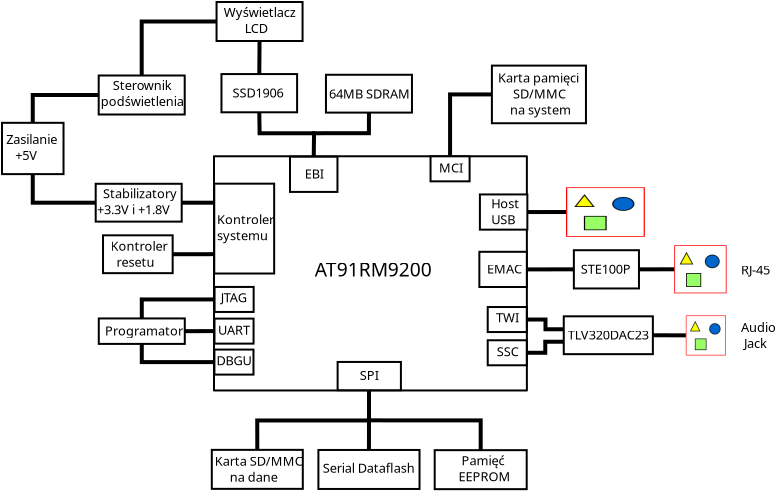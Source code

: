 <?xml version="1.0" encoding="UTF-8"?>
<dia:diagram xmlns:dia="http://www.lysator.liu.se/~alla/dia/">
  <dia:layer name="Tło" visible="true">
    <dia:object type="Standard - Box" version="0" id="O0">
      <dia:attribute name="obj_pos">
        <dia:point val="14.95,10.1"/>
      </dia:attribute>
      <dia:attribute name="obj_bb">
        <dia:rectangle val="14.9,10.05;30.645,21.861"/>
      </dia:attribute>
      <dia:attribute name="elem_corner">
        <dia:point val="14.95,10.1"/>
      </dia:attribute>
      <dia:attribute name="elem_width">
        <dia:real val="15.644"/>
      </dia:attribute>
      <dia:attribute name="elem_height">
        <dia:real val="11.711"/>
      </dia:attribute>
      <dia:attribute name="show_background">
        <dia:boolean val="true"/>
      </dia:attribute>
      <dia:attribute name="corner_radius">
        <dia:real val="1.175e-38"/>
      </dia:attribute>
    </dia:object>
    <dia:object type="Standard - Text" version="1" id="O1">
      <dia:attribute name="obj_pos">
        <dia:point val="19.99,16.113"/>
      </dia:attribute>
      <dia:attribute name="obj_bb">
        <dia:rectangle val="19.99,15.407;25.763,18.211"/>
      </dia:attribute>
      <dia:attribute name="text">
        <dia:composite type="text">
          <dia:attribute name="string">
            <dia:string>#AT91RM9200
#</dia:string>
          </dia:attribute>
          <dia:attribute name="font">
            <dia:font family="sans" style="0" name="Helvetica"/>
          </dia:attribute>
          <dia:attribute name="height">
            <dia:real val="1.2"/>
          </dia:attribute>
          <dia:attribute name="pos">
            <dia:point val="19.99,16.113"/>
          </dia:attribute>
          <dia:attribute name="color">
            <dia:color val="#000000"/>
          </dia:attribute>
          <dia:attribute name="alignment">
            <dia:enum val="0"/>
          </dia:attribute>
        </dia:composite>
      </dia:attribute>
      <dia:attribute name="valign">
        <dia:enum val="3"/>
      </dia:attribute>
    </dia:object>
    <dia:object type="Standard - Box" version="0" id="O2">
      <dia:attribute name="obj_pos">
        <dia:point val="4.35,8.428"/>
      </dia:attribute>
      <dia:attribute name="obj_bb">
        <dia:rectangle val="4.3,8.378;7.476,11.043"/>
      </dia:attribute>
      <dia:attribute name="elem_corner">
        <dia:point val="4.35,8.428"/>
      </dia:attribute>
      <dia:attribute name="elem_width">
        <dia:real val="3.076"/>
      </dia:attribute>
      <dia:attribute name="elem_height">
        <dia:real val="2.565"/>
      </dia:attribute>
      <dia:attribute name="show_background">
        <dia:boolean val="true"/>
      </dia:attribute>
    </dia:object>
    <dia:object type="Standard - Box" version="0" id="O3">
      <dia:attribute name="obj_pos">
        <dia:point val="18.75,10.123"/>
      </dia:attribute>
      <dia:attribute name="obj_bb">
        <dia:rectangle val="18.7,10.073;21.173,11.933"/>
      </dia:attribute>
      <dia:attribute name="elem_corner">
        <dia:point val="18.75,10.123"/>
      </dia:attribute>
      <dia:attribute name="elem_width">
        <dia:real val="2.373"/>
      </dia:attribute>
      <dia:attribute name="elem_height">
        <dia:real val="1.76"/>
      </dia:attribute>
      <dia:attribute name="show_background">
        <dia:boolean val="true"/>
      </dia:attribute>
    </dia:object>
    <dia:object type="Standard - Box" version="0" id="O4">
      <dia:attribute name="obj_pos">
        <dia:point val="14.84,24.78"/>
      </dia:attribute>
      <dia:attribute name="obj_bb">
        <dia:rectangle val="14.79,24.73;19.44,26.78"/>
      </dia:attribute>
      <dia:attribute name="elem_corner">
        <dia:point val="14.84,24.78"/>
      </dia:attribute>
      <dia:attribute name="elem_width">
        <dia:real val="4.55"/>
      </dia:attribute>
      <dia:attribute name="elem_height">
        <dia:real val="1.95"/>
      </dia:attribute>
      <dia:attribute name="show_background">
        <dia:boolean val="true"/>
      </dia:attribute>
    </dia:object>
    <dia:object type="Standard - Box" version="0" id="O5">
      <dia:attribute name="obj_pos">
        <dia:point val="25.985,24.795"/>
      </dia:attribute>
      <dia:attribute name="obj_bb">
        <dia:rectangle val="25.935,24.745;30.635,26.795"/>
      </dia:attribute>
      <dia:attribute name="elem_corner">
        <dia:point val="25.985,24.795"/>
      </dia:attribute>
      <dia:attribute name="elem_width">
        <dia:real val="4.6"/>
      </dia:attribute>
      <dia:attribute name="elem_height">
        <dia:real val="1.95"/>
      </dia:attribute>
      <dia:attribute name="show_background">
        <dia:boolean val="true"/>
      </dia:attribute>
    </dia:object>
    <dia:object type="Standard - Box" version="0" id="O6">
      <dia:attribute name="obj_pos">
        <dia:point val="20.17,24.785"/>
      </dia:attribute>
      <dia:attribute name="obj_bb">
        <dia:rectangle val="20.12,24.735;25.276,26.785"/>
      </dia:attribute>
      <dia:attribute name="elem_corner">
        <dia:point val="20.17,24.785"/>
      </dia:attribute>
      <dia:attribute name="elem_width">
        <dia:real val="5.056"/>
      </dia:attribute>
      <dia:attribute name="elem_height">
        <dia:real val="1.95"/>
      </dia:attribute>
      <dia:attribute name="show_background">
        <dia:boolean val="true"/>
      </dia:attribute>
    </dia:object>
    <dia:object type="Standard - Box" version="0" id="O7">
      <dia:attribute name="obj_pos">
        <dia:point val="9.035,11.476"/>
      </dia:attribute>
      <dia:attribute name="obj_bb">
        <dia:rectangle val="8.985,11.427;13.385,13.418"/>
      </dia:attribute>
      <dia:attribute name="elem_corner">
        <dia:point val="9.035,11.476"/>
      </dia:attribute>
      <dia:attribute name="elem_width">
        <dia:real val="4.3"/>
      </dia:attribute>
      <dia:attribute name="elem_height">
        <dia:real val="1.892"/>
      </dia:attribute>
      <dia:attribute name="show_background">
        <dia:boolean val="true"/>
      </dia:attribute>
    </dia:object>
    <dia:object type="Standard - Line" version="0" id="O8">
      <dia:attribute name="obj_pos">
        <dia:point val="22.7,21.35"/>
      </dia:attribute>
      <dia:attribute name="obj_bb">
        <dia:rectangle val="22.598,21.25;22.8,24.885"/>
      </dia:attribute>
      <dia:attribute name="conn_endpoints">
        <dia:point val="22.7,21.35"/>
        <dia:point val="22.698,24.785"/>
      </dia:attribute>
      <dia:attribute name="numcp">
        <dia:int val="2"/>
      </dia:attribute>
      <dia:attribute name="line_width">
        <dia:real val="0.2"/>
      </dia:attribute>
      <dia:connections>
        <dia:connection handle="1" to="O6" connection="1"/>
      </dia:connections>
    </dia:object>
    <dia:object type="Standard - PolyLine" version="0" id="O9">
      <dia:attribute name="obj_pos">
        <dia:point val="22.662,23.309"/>
      </dia:attribute>
      <dia:attribute name="obj_bb">
        <dia:rectangle val="17.011,23.209;22.762,24.88"/>
      </dia:attribute>
      <dia:attribute name="poly_points">
        <dia:point val="22.662,23.309"/>
        <dia:point val="17.111,23.312"/>
        <dia:point val="17.115,24.78"/>
      </dia:attribute>
      <dia:attribute name="line_width">
        <dia:real val="0.2"/>
      </dia:attribute>
      <dia:connections>
        <dia:connection handle="2" to="O4" connection="1"/>
      </dia:connections>
    </dia:object>
    <dia:object type="Standard - PolyLine" version="0" id="O10">
      <dia:attribute name="obj_pos">
        <dia:point val="22.712,23.305"/>
      </dia:attribute>
      <dia:attribute name="obj_bb">
        <dia:rectangle val="22.613,23.205;28.385,24.895"/>
      </dia:attribute>
      <dia:attribute name="poly_points">
        <dia:point val="22.712,23.305"/>
        <dia:point val="28.285,23.308"/>
        <dia:point val="28.285,24.795"/>
      </dia:attribute>
      <dia:attribute name="line_width">
        <dia:real val="0.2"/>
      </dia:attribute>
      <dia:connections>
        <dia:connection handle="2" to="O5" connection="1"/>
      </dia:connections>
    </dia:object>
    <dia:object type="Standard - Text" version="1" id="O11">
      <dia:attribute name="obj_pos">
        <dia:point val="14.99,25.58"/>
      </dia:attribute>
      <dia:attribute name="obj_bb">
        <dia:rectangle val="14.99,25.02;19.175,26.812"/>
      </dia:attribute>
      <dia:attribute name="text">
        <dia:composite type="text">
          <dia:attribute name="string">
            <dia:string>#Karta SD/MMC
     na dane #</dia:string>
          </dia:attribute>
          <dia:attribute name="font">
            <dia:font family="sans" style="0" name="Helvetica"/>
          </dia:attribute>
          <dia:attribute name="height">
            <dia:real val="0.8"/>
          </dia:attribute>
          <dia:attribute name="pos">
            <dia:point val="14.99,25.58"/>
          </dia:attribute>
          <dia:attribute name="color">
            <dia:color val="#000000"/>
          </dia:attribute>
          <dia:attribute name="alignment">
            <dia:enum val="0"/>
          </dia:attribute>
        </dia:composite>
      </dia:attribute>
      <dia:attribute name="valign">
        <dia:enum val="3"/>
      </dia:attribute>
    </dia:object>
    <dia:object type="Standard - Text" version="1" id="O12">
      <dia:attribute name="obj_pos">
        <dia:point val="20.382,25.919"/>
      </dia:attribute>
      <dia:attribute name="obj_bb">
        <dia:rectangle val="20.382,25.377;25.004,26.317"/>
      </dia:attribute>
      <dia:attribute name="text">
        <dia:composite type="text">
          <dia:attribute name="string">
            <dia:string>#Serial Dataflash#</dia:string>
          </dia:attribute>
          <dia:attribute name="font">
            <dia:font family="sans" style="0" name="Helvetica"/>
          </dia:attribute>
          <dia:attribute name="height">
            <dia:real val="0.8"/>
          </dia:attribute>
          <dia:attribute name="pos">
            <dia:point val="20.382,25.919"/>
          </dia:attribute>
          <dia:attribute name="color">
            <dia:color val="#000000"/>
          </dia:attribute>
          <dia:attribute name="alignment">
            <dia:enum val="0"/>
          </dia:attribute>
        </dia:composite>
      </dia:attribute>
      <dia:attribute name="valign">
        <dia:enum val="3"/>
      </dia:attribute>
    </dia:object>
    <dia:object type="Standard - Text" version="1" id="O13">
      <dia:attribute name="obj_pos">
        <dia:point val="9.099,12.204"/>
      </dia:attribute>
      <dia:attribute name="obj_bb">
        <dia:rectangle val="9.099,11.662;13.251,13.402"/>
      </dia:attribute>
      <dia:attribute name="text">
        <dia:composite type="text">
          <dia:attribute name="string">
            <dia:string>#  Stabilizatory
+3.3V i +1.8V#</dia:string>
          </dia:attribute>
          <dia:attribute name="font">
            <dia:font family="sans" style="0" name="Helvetica"/>
          </dia:attribute>
          <dia:attribute name="height">
            <dia:real val="0.8"/>
          </dia:attribute>
          <dia:attribute name="pos">
            <dia:point val="9.099,12.204"/>
          </dia:attribute>
          <dia:attribute name="color">
            <dia:color val="#000000"/>
          </dia:attribute>
          <dia:attribute name="alignment">
            <dia:enum val="0"/>
          </dia:attribute>
        </dia:composite>
      </dia:attribute>
      <dia:attribute name="valign">
        <dia:enum val="3"/>
      </dia:attribute>
    </dia:object>
    <dia:object type="Standard - Text" version="1" id="O14">
      <dia:attribute name="obj_pos">
        <dia:point val="4.567,9.484"/>
      </dia:attribute>
      <dia:attribute name="obj_bb">
        <dia:rectangle val="4.567,8.941;7.199,10.681"/>
      </dia:attribute>
      <dia:attribute name="text">
        <dia:composite type="text">
          <dia:attribute name="string">
            <dia:string>#Zasilanie
   +5V#</dia:string>
          </dia:attribute>
          <dia:attribute name="font">
            <dia:font family="sans" style="0" name="Helvetica"/>
          </dia:attribute>
          <dia:attribute name="height">
            <dia:real val="0.8"/>
          </dia:attribute>
          <dia:attribute name="pos">
            <dia:point val="4.567,9.484"/>
          </dia:attribute>
          <dia:attribute name="color">
            <dia:color val="#000000"/>
          </dia:attribute>
          <dia:attribute name="alignment">
            <dia:enum val="0"/>
          </dia:attribute>
        </dia:composite>
      </dia:attribute>
      <dia:attribute name="valign">
        <dia:enum val="3"/>
      </dia:attribute>
    </dia:object>
    <dia:object type="Standard - Box" version="0" id="O15">
      <dia:attribute name="obj_pos">
        <dia:point val="21.131,20.384"/>
      </dia:attribute>
      <dia:attribute name="obj_bb">
        <dia:rectangle val="21.081,20.334;24.346,21.848"/>
      </dia:attribute>
      <dia:attribute name="elem_corner">
        <dia:point val="21.131,20.384"/>
      </dia:attribute>
      <dia:attribute name="elem_width">
        <dia:real val="3.164"/>
      </dia:attribute>
      <dia:attribute name="elem_height">
        <dia:real val="1.414"/>
      </dia:attribute>
      <dia:attribute name="show_background">
        <dia:boolean val="true"/>
      </dia:attribute>
    </dia:object>
    <dia:object type="Standard - Text" version="1" id="O16">
      <dia:attribute name="obj_pos">
        <dia:point val="22.24,21.293"/>
      </dia:attribute>
      <dia:attribute name="obj_bb">
        <dia:rectangle val="22.24,20.822;23.135,22.692"/>
      </dia:attribute>
      <dia:attribute name="text">
        <dia:composite type="text">
          <dia:attribute name="string">
            <dia:string>#SPI
#</dia:string>
          </dia:attribute>
          <dia:attribute name="font">
            <dia:font family="sans" style="0" name="Helvetica"/>
          </dia:attribute>
          <dia:attribute name="height">
            <dia:real val="0.8"/>
          </dia:attribute>
          <dia:attribute name="pos">
            <dia:point val="22.24,21.293"/>
          </dia:attribute>
          <dia:attribute name="color">
            <dia:color val="#000000"/>
          </dia:attribute>
          <dia:attribute name="alignment">
            <dia:enum val="0"/>
          </dia:attribute>
        </dia:composite>
      </dia:attribute>
      <dia:attribute name="valign">
        <dia:enum val="3"/>
      </dia:attribute>
    </dia:object>
    <dia:object type="Standard - Text" version="1" id="O17">
      <dia:attribute name="obj_pos">
        <dia:point val="27.181,25.549"/>
      </dia:attribute>
      <dia:attribute name="obj_bb">
        <dia:rectangle val="27.181,25.007;29.633,26.747"/>
      </dia:attribute>
      <dia:attribute name="text">
        <dia:composite type="text">
          <dia:attribute name="string">
            <dia:string># Pamięć
EEPROM#</dia:string>
          </dia:attribute>
          <dia:attribute name="font">
            <dia:font family="sans" style="0" name="Helvetica"/>
          </dia:attribute>
          <dia:attribute name="height">
            <dia:real val="0.8"/>
          </dia:attribute>
          <dia:attribute name="pos">
            <dia:point val="27.181,25.549"/>
          </dia:attribute>
          <dia:attribute name="color">
            <dia:color val="#000000"/>
          </dia:attribute>
          <dia:attribute name="alignment">
            <dia:enum val="0"/>
          </dia:attribute>
        </dia:composite>
      </dia:attribute>
      <dia:attribute name="valign">
        <dia:enum val="3"/>
      </dia:attribute>
    </dia:object>
    <dia:object type="Standard - Text" version="1" id="O18">
      <dia:attribute name="obj_pos">
        <dia:point val="19.492,11.214"/>
      </dia:attribute>
      <dia:attribute name="obj_bb">
        <dia:rectangle val="19.492,10.671;20.432,11.611"/>
      </dia:attribute>
      <dia:attribute name="text">
        <dia:composite type="text">
          <dia:attribute name="string">
            <dia:string>#EBI#</dia:string>
          </dia:attribute>
          <dia:attribute name="font">
            <dia:font family="sans" style="0" name="Helvetica"/>
          </dia:attribute>
          <dia:attribute name="height">
            <dia:real val="0.8"/>
          </dia:attribute>
          <dia:attribute name="pos">
            <dia:point val="19.492,11.214"/>
          </dia:attribute>
          <dia:attribute name="color">
            <dia:color val="#000000"/>
          </dia:attribute>
          <dia:attribute name="alignment">
            <dia:enum val="0"/>
          </dia:attribute>
        </dia:composite>
      </dia:attribute>
      <dia:attribute name="valign">
        <dia:enum val="3"/>
      </dia:attribute>
    </dia:object>
    <dia:object type="Standard - Box" version="0" id="O19">
      <dia:attribute name="obj_pos">
        <dia:point val="20.548,6.025"/>
      </dia:attribute>
      <dia:attribute name="obj_bb">
        <dia:rectangle val="20.498,5.975;24.898,7.967"/>
      </dia:attribute>
      <dia:attribute name="elem_corner">
        <dia:point val="20.548,6.025"/>
      </dia:attribute>
      <dia:attribute name="elem_width">
        <dia:real val="4.3"/>
      </dia:attribute>
      <dia:attribute name="elem_height">
        <dia:real val="1.892"/>
      </dia:attribute>
      <dia:attribute name="show_background">
        <dia:boolean val="true"/>
      </dia:attribute>
    </dia:object>
    <dia:object type="Standard - Text" version="1" id="O20">
      <dia:attribute name="obj_pos">
        <dia:point val="20.701,7.218"/>
      </dia:attribute>
      <dia:attribute name="obj_bb">
        <dia:rectangle val="20.701,6.676;24.628,7.616"/>
      </dia:attribute>
      <dia:attribute name="text">
        <dia:composite type="text">
          <dia:attribute name="string">
            <dia:string>#64MB SDRAM#</dia:string>
          </dia:attribute>
          <dia:attribute name="font">
            <dia:font family="sans" style="0" name="Helvetica"/>
          </dia:attribute>
          <dia:attribute name="height">
            <dia:real val="0.8"/>
          </dia:attribute>
          <dia:attribute name="pos">
            <dia:point val="20.701,7.218"/>
          </dia:attribute>
          <dia:attribute name="color">
            <dia:color val="#000000"/>
          </dia:attribute>
          <dia:attribute name="alignment">
            <dia:enum val="0"/>
          </dia:attribute>
        </dia:composite>
      </dia:attribute>
      <dia:attribute name="valign">
        <dia:enum val="3"/>
      </dia:attribute>
    </dia:object>
    <dia:object type="Standard - PolyLine" version="0" id="O21">
      <dia:attribute name="obj_pos">
        <dia:point val="19.937,10.123"/>
      </dia:attribute>
      <dia:attribute name="obj_bb">
        <dia:rectangle val="19.835,7.816;22.799,10.225"/>
      </dia:attribute>
      <dia:attribute name="poly_points">
        <dia:point val="19.937,10.123"/>
        <dia:point val="19.953,8.949"/>
        <dia:point val="22.695,8.947"/>
        <dia:point val="22.698,7.917"/>
      </dia:attribute>
      <dia:attribute name="line_width">
        <dia:real val="0.2"/>
      </dia:attribute>
      <dia:connections>
        <dia:connection handle="0" to="O3" connection="1"/>
        <dia:connection handle="3" to="O19" connection="6"/>
      </dia:connections>
    </dia:object>
    <dia:object type="Standard - Box" version="0" id="O22">
      <dia:attribute name="obj_pos">
        <dia:point val="15.323,5.99"/>
      </dia:attribute>
      <dia:attribute name="obj_bb">
        <dia:rectangle val="15.273,5.94;19.155,7.952"/>
      </dia:attribute>
      <dia:attribute name="elem_corner">
        <dia:point val="15.323,5.99"/>
      </dia:attribute>
      <dia:attribute name="elem_width">
        <dia:real val="3.782"/>
      </dia:attribute>
      <dia:attribute name="elem_height">
        <dia:real val="1.912"/>
      </dia:attribute>
      <dia:attribute name="show_background">
        <dia:boolean val="true"/>
      </dia:attribute>
    </dia:object>
    <dia:object type="Standard - PolyLine" version="0" id="O23">
      <dia:attribute name="obj_pos">
        <dia:point val="17.214,7.902"/>
      </dia:attribute>
      <dia:attribute name="obj_bb">
        <dia:rectangle val="17.113,7.801;20.123,9.049"/>
      </dia:attribute>
      <dia:attribute name="poly_points">
        <dia:point val="17.214,7.902"/>
        <dia:point val="17.23,8.949"/>
        <dia:point val="20.023,8.949"/>
      </dia:attribute>
      <dia:attribute name="line_width">
        <dia:real val="0.2"/>
      </dia:attribute>
      <dia:connections>
        <dia:connection handle="0" to="O22" connection="6"/>
      </dia:connections>
    </dia:object>
    <dia:object type="Standard - Text" version="1" id="O24">
      <dia:attribute name="obj_pos">
        <dia:point val="15.871,7.159"/>
      </dia:attribute>
      <dia:attribute name="obj_bb">
        <dia:rectangle val="15.871,6.617;18.539,7.557"/>
      </dia:attribute>
      <dia:attribute name="text">
        <dia:composite type="text">
          <dia:attribute name="string">
            <dia:string>#SSD1906#</dia:string>
          </dia:attribute>
          <dia:attribute name="font">
            <dia:font family="sans" style="0" name="Helvetica"/>
          </dia:attribute>
          <dia:attribute name="height">
            <dia:real val="0.8"/>
          </dia:attribute>
          <dia:attribute name="pos">
            <dia:point val="15.871,7.159"/>
          </dia:attribute>
          <dia:attribute name="color">
            <dia:color val="#000000"/>
          </dia:attribute>
          <dia:attribute name="alignment">
            <dia:enum val="0"/>
          </dia:attribute>
        </dia:composite>
      </dia:attribute>
      <dia:attribute name="valign">
        <dia:enum val="3"/>
      </dia:attribute>
    </dia:object>
    <dia:object type="Standard - Box" version="0" id="O25">
      <dia:attribute name="obj_pos">
        <dia:point val="14.963,11.47"/>
      </dia:attribute>
      <dia:attribute name="obj_bb">
        <dia:rectangle val="14.913,11.42;18.009,16.013"/>
      </dia:attribute>
      <dia:attribute name="elem_corner">
        <dia:point val="14.963,11.47"/>
      </dia:attribute>
      <dia:attribute name="elem_width">
        <dia:real val="2.995"/>
      </dia:attribute>
      <dia:attribute name="elem_height">
        <dia:real val="4.493"/>
      </dia:attribute>
      <dia:attribute name="show_background">
        <dia:boolean val="true"/>
      </dia:attribute>
    </dia:object>
    <dia:object type="Standard - Text" version="1" id="O26">
      <dia:attribute name="obj_pos">
        <dia:point val="15.1,13.498"/>
      </dia:attribute>
      <dia:attribute name="obj_bb">
        <dia:rectangle val="15.1,12.955;17.753,14.695"/>
      </dia:attribute>
      <dia:attribute name="text">
        <dia:composite type="text">
          <dia:attribute name="string">
            <dia:string>#Kontroler
systemu#</dia:string>
          </dia:attribute>
          <dia:attribute name="font">
            <dia:font family="sans" style="0" name="Helvetica"/>
          </dia:attribute>
          <dia:attribute name="height">
            <dia:real val="0.8"/>
          </dia:attribute>
          <dia:attribute name="pos">
            <dia:point val="15.1,13.498"/>
          </dia:attribute>
          <dia:attribute name="color">
            <dia:color val="#000000"/>
          </dia:attribute>
          <dia:attribute name="alignment">
            <dia:enum val="0"/>
          </dia:attribute>
        </dia:composite>
      </dia:attribute>
      <dia:attribute name="valign">
        <dia:enum val="3"/>
      </dia:attribute>
    </dia:object>
    <dia:object type="Standard - Line" version="0" id="O27">
      <dia:attribute name="obj_pos">
        <dia:point val="13.335,12.422"/>
      </dia:attribute>
      <dia:attribute name="obj_bb">
        <dia:rectangle val="13.235,12.322;15.034,12.522"/>
      </dia:attribute>
      <dia:attribute name="conn_endpoints">
        <dia:point val="13.335,12.422"/>
        <dia:point val="14.934,12.422"/>
      </dia:attribute>
      <dia:attribute name="numcp">
        <dia:int val="2"/>
      </dia:attribute>
      <dia:attribute name="line_width">
        <dia:real val="0.2"/>
      </dia:attribute>
      <dia:connections>
        <dia:connection handle="0" to="O7" connection="4"/>
      </dia:connections>
    </dia:object>
    <dia:object type="Standard - Box" version="0" id="O28">
      <dia:attribute name="obj_pos">
        <dia:point val="15.078,2.387"/>
      </dia:attribute>
      <dia:attribute name="obj_bb">
        <dia:rectangle val="15.028,2.337;19.428,4.387"/>
      </dia:attribute>
      <dia:attribute name="elem_corner">
        <dia:point val="15.078,2.387"/>
      </dia:attribute>
      <dia:attribute name="elem_width">
        <dia:real val="4.3"/>
      </dia:attribute>
      <dia:attribute name="elem_height">
        <dia:real val="1.95"/>
      </dia:attribute>
      <dia:attribute name="show_background">
        <dia:boolean val="true"/>
      </dia:attribute>
    </dia:object>
    <dia:object type="Standard - PolyLine" version="0" id="O29">
      <dia:attribute name="obj_pos">
        <dia:point val="17.228,4.337"/>
      </dia:attribute>
      <dia:attribute name="obj_bb">
        <dia:rectangle val="17.113,4.237;17.329,6.091"/>
      </dia:attribute>
      <dia:attribute name="poly_points">
        <dia:point val="17.228,4.337"/>
        <dia:point val="17.214,5.99"/>
      </dia:attribute>
      <dia:attribute name="line_width">
        <dia:real val="0.2"/>
      </dia:attribute>
      <dia:connections>
        <dia:connection handle="0" to="O28" connection="6"/>
        <dia:connection handle="1" to="O22" connection="1"/>
      </dia:connections>
    </dia:object>
    <dia:object type="Standard - Text" version="1" id="O30">
      <dia:attribute name="obj_pos">
        <dia:point val="15.443,3.139"/>
      </dia:attribute>
      <dia:attribute name="obj_bb">
        <dia:rectangle val="15.443,2.596;19.025,4.336"/>
      </dia:attribute>
      <dia:attribute name="text">
        <dia:composite type="text">
          <dia:attribute name="string">
            <dia:string>#Wyświetlacz
       LCD#</dia:string>
          </dia:attribute>
          <dia:attribute name="font">
            <dia:font family="sans" style="0" name="Helvetica"/>
          </dia:attribute>
          <dia:attribute name="height">
            <dia:real val="0.8"/>
          </dia:attribute>
          <dia:attribute name="pos">
            <dia:point val="15.443,3.139"/>
          </dia:attribute>
          <dia:attribute name="color">
            <dia:color val="#000000"/>
          </dia:attribute>
          <dia:attribute name="alignment">
            <dia:enum val="0"/>
          </dia:attribute>
        </dia:composite>
      </dia:attribute>
      <dia:attribute name="valign">
        <dia:enum val="3"/>
      </dia:attribute>
    </dia:object>
    <dia:object type="Standard - Box" version="0" id="O31">
      <dia:attribute name="obj_pos">
        <dia:point val="9.401,14.053"/>
      </dia:attribute>
      <dia:attribute name="obj_bb">
        <dia:rectangle val="9.351,14.003;12.933,15.995"/>
      </dia:attribute>
      <dia:attribute name="elem_corner">
        <dia:point val="9.401,14.053"/>
      </dia:attribute>
      <dia:attribute name="elem_width">
        <dia:real val="3.482"/>
      </dia:attribute>
      <dia:attribute name="elem_height">
        <dia:real val="1.892"/>
      </dia:attribute>
      <dia:attribute name="show_background">
        <dia:boolean val="true"/>
      </dia:attribute>
    </dia:object>
    <dia:object type="Standard - Text" version="1" id="O32">
      <dia:attribute name="obj_pos">
        <dia:point val="9.781,14.821"/>
      </dia:attribute>
      <dia:attribute name="obj_bb">
        <dia:rectangle val="9.781,14.278;12.434,16.018"/>
      </dia:attribute>
      <dia:attribute name="text">
        <dia:composite type="text">
          <dia:attribute name="string">
            <dia:string>#Kontroler
  resetu#</dia:string>
          </dia:attribute>
          <dia:attribute name="font">
            <dia:font family="sans" style="0" name="Helvetica"/>
          </dia:attribute>
          <dia:attribute name="height">
            <dia:real val="0.8"/>
          </dia:attribute>
          <dia:attribute name="pos">
            <dia:point val="9.781,14.821"/>
          </dia:attribute>
          <dia:attribute name="color">
            <dia:color val="#000000"/>
          </dia:attribute>
          <dia:attribute name="alignment">
            <dia:enum val="0"/>
          </dia:attribute>
        </dia:composite>
      </dia:attribute>
      <dia:attribute name="valign">
        <dia:enum val="3"/>
      </dia:attribute>
    </dia:object>
    <dia:object type="Standard - PolyLine" version="0" id="O33">
      <dia:attribute name="obj_pos">
        <dia:point val="12.883,14.999"/>
      </dia:attribute>
      <dia:attribute name="obj_bb">
        <dia:rectangle val="12.783,14.895;15.008,15.1"/>
      </dia:attribute>
      <dia:attribute name="poly_points">
        <dia:point val="12.883,14.999"/>
        <dia:point val="14.908,14.995"/>
      </dia:attribute>
      <dia:attribute name="line_width">
        <dia:real val="0.2"/>
      </dia:attribute>
      <dia:connections>
        <dia:connection handle="0" to="O31" connection="4"/>
      </dia:connections>
    </dia:object>
    <dia:object type="Standard - Box" version="0" id="O34">
      <dia:attribute name="obj_pos">
        <dia:point val="9.185,6.062"/>
      </dia:attribute>
      <dia:attribute name="obj_bb">
        <dia:rectangle val="9.135,6.012;13.535,8.062"/>
      </dia:attribute>
      <dia:attribute name="elem_corner">
        <dia:point val="9.185,6.062"/>
      </dia:attribute>
      <dia:attribute name="elem_width">
        <dia:real val="4.3"/>
      </dia:attribute>
      <dia:attribute name="elem_height">
        <dia:real val="1.95"/>
      </dia:attribute>
      <dia:attribute name="show_background">
        <dia:boolean val="true"/>
      </dia:attribute>
    </dia:object>
    <dia:object type="Standard - Text" version="1" id="O35">
      <dia:attribute name="obj_pos">
        <dia:point val="9.285,6.79"/>
      </dia:attribute>
      <dia:attribute name="obj_bb">
        <dia:rectangle val="9.285,6.247;13.32,7.987"/>
      </dia:attribute>
      <dia:attribute name="text">
        <dia:composite type="text">
          <dia:attribute name="string">
            <dia:string>#    Sterownik
podświetlenia#</dia:string>
          </dia:attribute>
          <dia:attribute name="font">
            <dia:font family="sans" style="0" name="Helvetica"/>
          </dia:attribute>
          <dia:attribute name="height">
            <dia:real val="0.8"/>
          </dia:attribute>
          <dia:attribute name="pos">
            <dia:point val="9.285,6.79"/>
          </dia:attribute>
          <dia:attribute name="color">
            <dia:color val="#000000"/>
          </dia:attribute>
          <dia:attribute name="alignment">
            <dia:enum val="0"/>
          </dia:attribute>
        </dia:composite>
      </dia:attribute>
      <dia:attribute name="valign">
        <dia:enum val="3"/>
      </dia:attribute>
    </dia:object>
    <dia:object type="Standard - ZigZagLine" version="1" id="O36">
      <dia:attribute name="obj_pos">
        <dia:point val="5.888,8.428"/>
      </dia:attribute>
      <dia:attribute name="obj_bb">
        <dia:rectangle val="5.788,6.937;9.285,8.528"/>
      </dia:attribute>
      <dia:attribute name="orth_points">
        <dia:point val="5.888,8.428"/>
        <dia:point val="5.888,7.037"/>
        <dia:point val="9.185,7.037"/>
      </dia:attribute>
      <dia:attribute name="orth_orient">
        <dia:enum val="1"/>
        <dia:enum val="0"/>
      </dia:attribute>
      <dia:attribute name="autorouting">
        <dia:boolean val="true"/>
      </dia:attribute>
      <dia:attribute name="line_width">
        <dia:real val="0.2"/>
      </dia:attribute>
      <dia:connections>
        <dia:connection handle="0" to="O2" connection="1"/>
        <dia:connection handle="1" to="O34" connection="3"/>
      </dia:connections>
    </dia:object>
    <dia:object type="Standard - ZigZagLine" version="1" id="O37">
      <dia:attribute name="obj_pos">
        <dia:point val="5.888,10.993"/>
      </dia:attribute>
      <dia:attribute name="obj_bb">
        <dia:rectangle val="5.788,10.893;9.135,12.522"/>
      </dia:attribute>
      <dia:attribute name="orth_points">
        <dia:point val="5.888,10.993"/>
        <dia:point val="5.888,12.422"/>
        <dia:point val="9.035,12.422"/>
      </dia:attribute>
      <dia:attribute name="orth_orient">
        <dia:enum val="1"/>
        <dia:enum val="0"/>
      </dia:attribute>
      <dia:attribute name="autorouting">
        <dia:boolean val="true"/>
      </dia:attribute>
      <dia:attribute name="line_width">
        <dia:real val="0.2"/>
      </dia:attribute>
      <dia:connections>
        <dia:connection handle="0" to="O2" connection="6"/>
        <dia:connection handle="1" to="O7" connection="3"/>
      </dia:connections>
    </dia:object>
    <dia:object type="Standard - Box" version="0" id="O38">
      <dia:attribute name="obj_pos">
        <dia:point val="32.438,18.103"/>
      </dia:attribute>
      <dia:attribute name="obj_bb">
        <dia:rectangle val="32.388,18.053;36.943,20.045"/>
      </dia:attribute>
      <dia:attribute name="elem_corner">
        <dia:point val="32.438,18.103"/>
      </dia:attribute>
      <dia:attribute name="elem_width">
        <dia:real val="4.455"/>
      </dia:attribute>
      <dia:attribute name="elem_height">
        <dia:real val="1.892"/>
      </dia:attribute>
      <dia:attribute name="show_background">
        <dia:boolean val="true"/>
      </dia:attribute>
    </dia:object>
    <dia:object type="Standard - Text" version="1" id="O39">
      <dia:attribute name="obj_pos">
        <dia:point val="32.643,19.263"/>
      </dia:attribute>
      <dia:attribute name="obj_bb">
        <dia:rectangle val="32.643,18.721;36.738,19.66"/>
      </dia:attribute>
      <dia:attribute name="text">
        <dia:composite type="text">
          <dia:attribute name="string">
            <dia:string>#TLV320DAC23#</dia:string>
          </dia:attribute>
          <dia:attribute name="font">
            <dia:font family="sans" style="0" name="Helvetica"/>
          </dia:attribute>
          <dia:attribute name="height">
            <dia:real val="0.8"/>
          </dia:attribute>
          <dia:attribute name="pos">
            <dia:point val="32.643,19.263"/>
          </dia:attribute>
          <dia:attribute name="color">
            <dia:color val="#000000"/>
          </dia:attribute>
          <dia:attribute name="alignment">
            <dia:enum val="0"/>
          </dia:attribute>
        </dia:composite>
      </dia:attribute>
      <dia:attribute name="valign">
        <dia:enum val="3"/>
      </dia:attribute>
    </dia:object>
    <dia:object type="Standard - Box" version="0" id="O40">
      <dia:attribute name="obj_pos">
        <dia:point val="28.636,17.638"/>
      </dia:attribute>
      <dia:attribute name="obj_bb">
        <dia:rectangle val="28.586,17.588;30.638,18.939"/>
      </dia:attribute>
      <dia:attribute name="elem_corner">
        <dia:point val="28.636,17.638"/>
      </dia:attribute>
      <dia:attribute name="elem_width">
        <dia:real val="1.953"/>
      </dia:attribute>
      <dia:attribute name="elem_height">
        <dia:real val="1.251"/>
      </dia:attribute>
      <dia:attribute name="show_background">
        <dia:boolean val="true"/>
      </dia:attribute>
    </dia:object>
    <dia:object type="Standard - Box" version="0" id="O41">
      <dia:attribute name="obj_pos">
        <dia:point val="28.636,19.3"/>
      </dia:attribute>
      <dia:attribute name="obj_bb">
        <dia:rectangle val="28.586,19.25;30.638,20.6"/>
      </dia:attribute>
      <dia:attribute name="elem_corner">
        <dia:point val="28.636,19.3"/>
      </dia:attribute>
      <dia:attribute name="elem_width">
        <dia:real val="1.953"/>
      </dia:attribute>
      <dia:attribute name="elem_height">
        <dia:real val="1.251"/>
      </dia:attribute>
      <dia:attribute name="show_background">
        <dia:boolean val="true"/>
      </dia:attribute>
    </dia:object>
    <dia:object type="Standard - Text" version="1" id="O42">
      <dia:attribute name="obj_pos">
        <dia:point val="29.046,18.405"/>
      </dia:attribute>
      <dia:attribute name="obj_bb">
        <dia:rectangle val="29.046,17.862;30.149,18.802"/>
      </dia:attribute>
      <dia:attribute name="text">
        <dia:composite type="text">
          <dia:attribute name="string">
            <dia:string>#TWI#</dia:string>
          </dia:attribute>
          <dia:attribute name="font">
            <dia:font family="sans" style="0" name="Helvetica"/>
          </dia:attribute>
          <dia:attribute name="height">
            <dia:real val="0.8"/>
          </dia:attribute>
          <dia:attribute name="pos">
            <dia:point val="29.046,18.405"/>
          </dia:attribute>
          <dia:attribute name="color">
            <dia:color val="#000000"/>
          </dia:attribute>
          <dia:attribute name="alignment">
            <dia:enum val="0"/>
          </dia:attribute>
        </dia:composite>
      </dia:attribute>
      <dia:attribute name="valign">
        <dia:enum val="3"/>
      </dia:attribute>
    </dia:object>
    <dia:object type="Standard - Text" version="1" id="O43">
      <dia:attribute name="obj_pos">
        <dia:point val="29.082,20.102"/>
      </dia:attribute>
      <dia:attribute name="obj_bb">
        <dia:rectangle val="29.082,19.559;30.229,20.499"/>
      </dia:attribute>
      <dia:attribute name="text">
        <dia:composite type="text">
          <dia:attribute name="string">
            <dia:string>#SSC#</dia:string>
          </dia:attribute>
          <dia:attribute name="font">
            <dia:font family="sans" style="0" name="Helvetica"/>
          </dia:attribute>
          <dia:attribute name="height">
            <dia:real val="0.8"/>
          </dia:attribute>
          <dia:attribute name="pos">
            <dia:point val="29.082,20.102"/>
          </dia:attribute>
          <dia:attribute name="color">
            <dia:color val="#000000"/>
          </dia:attribute>
          <dia:attribute name="alignment">
            <dia:enum val="0"/>
          </dia:attribute>
        </dia:composite>
      </dia:attribute>
      <dia:attribute name="valign">
        <dia:enum val="3"/>
      </dia:attribute>
    </dia:object>
    <dia:object type="Standard - ZigZagLine" version="1" id="O44">
      <dia:attribute name="obj_pos">
        <dia:point val="30.588,18.263"/>
      </dia:attribute>
      <dia:attribute name="obj_bb">
        <dia:rectangle val="30.488,18.163;32.513,18.85"/>
      </dia:attribute>
      <dia:attribute name="orth_points">
        <dia:point val="30.588,18.263"/>
        <dia:point val="31.524,18.263"/>
        <dia:point val="31.524,18.75"/>
        <dia:point val="32.413,18.75"/>
      </dia:attribute>
      <dia:attribute name="orth_orient">
        <dia:enum val="0"/>
        <dia:enum val="1"/>
        <dia:enum val="0"/>
      </dia:attribute>
      <dia:attribute name="autorouting">
        <dia:boolean val="false"/>
      </dia:attribute>
      <dia:attribute name="line_width">
        <dia:real val="0.2"/>
      </dia:attribute>
      <dia:connections>
        <dia:connection handle="0" to="O40" connection="4"/>
      </dia:connections>
    </dia:object>
    <dia:object type="Standard - ZigZagLine" version="1" id="O45">
      <dia:attribute name="obj_pos">
        <dia:point val="30.588,19.925"/>
      </dia:attribute>
      <dia:attribute name="obj_bb">
        <dia:rectangle val="30.488,19.274;32.538,20.025"/>
      </dia:attribute>
      <dia:attribute name="orth_points">
        <dia:point val="30.588,19.925"/>
        <dia:point val="31.513,19.925"/>
        <dia:point val="31.513,19.374"/>
        <dia:point val="32.438,19.374"/>
      </dia:attribute>
      <dia:attribute name="orth_orient">
        <dia:enum val="0"/>
        <dia:enum val="1"/>
        <dia:enum val="0"/>
      </dia:attribute>
      <dia:attribute name="autorouting">
        <dia:boolean val="true"/>
      </dia:attribute>
      <dia:attribute name="line_width">
        <dia:real val="0.2"/>
      </dia:attribute>
      <dia:connections>
        <dia:connection handle="0" to="O41" connection="4"/>
      </dia:connections>
    </dia:object>
    <dia:object type="Standard - Image" version="0" id="O46">
      <dia:attribute name="obj_pos">
        <dia:point val="38.541,18.059"/>
      </dia:attribute>
      <dia:attribute name="obj_bb">
        <dia:rectangle val="38.441,17.959;40.641,20.159"/>
      </dia:attribute>
      <dia:attribute name="elem_corner">
        <dia:point val="38.541,18.059"/>
      </dia:attribute>
      <dia:attribute name="elem_width">
        <dia:real val="2"/>
      </dia:attribute>
      <dia:attribute name="elem_height">
        <dia:real val="2"/>
      </dia:attribute>
      <dia:attribute name="border_width">
        <dia:real val="0.2"/>
      </dia:attribute>
      <dia:attribute name="draw_border">
        <dia:boolean val="false"/>
      </dia:attribute>
      <dia:attribute name="keep_aspect">
        <dia:boolean val="true"/>
      </dia:attribute>
      <dia:attribute name="file">
        <dia:string>#img/speakers.png#</dia:string>
      </dia:attribute>
    </dia:object>
    <dia:object type="Standard - Line" version="0" id="O47">
      <dia:attribute name="obj_pos">
        <dia:point val="36.893,19.049"/>
      </dia:attribute>
      <dia:attribute name="obj_bb">
        <dia:rectangle val="36.793,18.948;38.441,19.155"/>
      </dia:attribute>
      <dia:attribute name="conn_endpoints">
        <dia:point val="36.893,19.049"/>
        <dia:point val="38.341,19.054"/>
      </dia:attribute>
      <dia:attribute name="numcp">
        <dia:int val="1"/>
      </dia:attribute>
      <dia:attribute name="line_width">
        <dia:real val="0.2"/>
      </dia:attribute>
      <dia:connections>
        <dia:connection handle="0" to="O38" connection="4"/>
        <dia:connection handle="1" to="O46" connection="8"/>
      </dia:connections>
    </dia:object>
    <dia:object type="Standard - Box" version="0" id="O48">
      <dia:attribute name="obj_pos">
        <dia:point val="14.979,16.634"/>
      </dia:attribute>
      <dia:attribute name="obj_bb">
        <dia:rectangle val="14.928,16.584;16.981,17.935"/>
      </dia:attribute>
      <dia:attribute name="elem_corner">
        <dia:point val="14.979,16.634"/>
      </dia:attribute>
      <dia:attribute name="elem_width">
        <dia:real val="1.953"/>
      </dia:attribute>
      <dia:attribute name="elem_height">
        <dia:real val="1.251"/>
      </dia:attribute>
      <dia:attribute name="show_background">
        <dia:boolean val="true"/>
      </dia:attribute>
    </dia:object>
    <dia:object type="Standard - Box" version="0" id="O49">
      <dia:attribute name="obj_pos">
        <dia:point val="14.975,18.217"/>
      </dia:attribute>
      <dia:attribute name="obj_bb">
        <dia:rectangle val="14.925,18.167;16.978,19.518"/>
      </dia:attribute>
      <dia:attribute name="elem_corner">
        <dia:point val="14.975,18.217"/>
      </dia:attribute>
      <dia:attribute name="elem_width">
        <dia:real val="1.953"/>
      </dia:attribute>
      <dia:attribute name="elem_height">
        <dia:real val="1.251"/>
      </dia:attribute>
      <dia:attribute name="show_background">
        <dia:boolean val="true"/>
      </dia:attribute>
    </dia:object>
    <dia:object type="Standard - Box" version="0" id="O50">
      <dia:attribute name="obj_pos">
        <dia:point val="14.971,19.766"/>
      </dia:attribute>
      <dia:attribute name="obj_bb">
        <dia:rectangle val="14.921,19.716;16.974,21.067"/>
      </dia:attribute>
      <dia:attribute name="elem_corner">
        <dia:point val="14.971,19.766"/>
      </dia:attribute>
      <dia:attribute name="elem_width">
        <dia:real val="1.953"/>
      </dia:attribute>
      <dia:attribute name="elem_height">
        <dia:real val="1.251"/>
      </dia:attribute>
      <dia:attribute name="show_background">
        <dia:boolean val="true"/>
      </dia:attribute>
    </dia:object>
    <dia:object type="Standard - Text" version="1" id="O51">
      <dia:attribute name="obj_pos">
        <dia:point val="15.286,17.404"/>
      </dia:attribute>
      <dia:attribute name="obj_bb">
        <dia:rectangle val="15.286,16.862;16.608,17.802"/>
      </dia:attribute>
      <dia:attribute name="text">
        <dia:composite type="text">
          <dia:attribute name="string">
            <dia:string>#JTAG#</dia:string>
          </dia:attribute>
          <dia:attribute name="font">
            <dia:font family="sans" style="0" name="Helvetica"/>
          </dia:attribute>
          <dia:attribute name="height">
            <dia:real val="0.8"/>
          </dia:attribute>
          <dia:attribute name="pos">
            <dia:point val="15.286,17.404"/>
          </dia:attribute>
          <dia:attribute name="color">
            <dia:color val="#000000"/>
          </dia:attribute>
          <dia:attribute name="alignment">
            <dia:enum val="0"/>
          </dia:attribute>
        </dia:composite>
      </dia:attribute>
      <dia:attribute name="valign">
        <dia:enum val="3"/>
      </dia:attribute>
    </dia:object>
    <dia:object type="Standard - Text" version="1" id="O52">
      <dia:attribute name="obj_pos">
        <dia:point val="15.144,19.03"/>
      </dia:attribute>
      <dia:attribute name="obj_bb">
        <dia:rectangle val="15.144,18.488;16.687,19.428"/>
      </dia:attribute>
      <dia:attribute name="text">
        <dia:composite type="text">
          <dia:attribute name="string">
            <dia:string>#UART#</dia:string>
          </dia:attribute>
          <dia:attribute name="font">
            <dia:font family="sans" style="0" name="Helvetica"/>
          </dia:attribute>
          <dia:attribute name="height">
            <dia:real val="0.8"/>
          </dia:attribute>
          <dia:attribute name="pos">
            <dia:point val="15.144,19.03"/>
          </dia:attribute>
          <dia:attribute name="color">
            <dia:color val="#000000"/>
          </dia:attribute>
          <dia:attribute name="alignment">
            <dia:enum val="0"/>
          </dia:attribute>
        </dia:composite>
      </dia:attribute>
      <dia:attribute name="valign">
        <dia:enum val="3"/>
      </dia:attribute>
    </dia:object>
    <dia:object type="Standard - Text" version="1" id="O53">
      <dia:attribute name="obj_pos">
        <dia:point val="15.073,20.551"/>
      </dia:attribute>
      <dia:attribute name="obj_bb">
        <dia:rectangle val="15.073,20.008;16.791,20.948"/>
      </dia:attribute>
      <dia:attribute name="text">
        <dia:composite type="text">
          <dia:attribute name="string">
            <dia:string>#DBGU#</dia:string>
          </dia:attribute>
          <dia:attribute name="font">
            <dia:font family="sans" style="0" name="Helvetica"/>
          </dia:attribute>
          <dia:attribute name="height">
            <dia:real val="0.8"/>
          </dia:attribute>
          <dia:attribute name="pos">
            <dia:point val="15.073,20.551"/>
          </dia:attribute>
          <dia:attribute name="color">
            <dia:color val="#000000"/>
          </dia:attribute>
          <dia:attribute name="alignment">
            <dia:enum val="0"/>
          </dia:attribute>
        </dia:composite>
      </dia:attribute>
      <dia:attribute name="valign">
        <dia:enum val="3"/>
      </dia:attribute>
    </dia:object>
    <dia:object type="Standard - Box" version="0" id="O54">
      <dia:attribute name="obj_pos">
        <dia:point val="9.189,18.209"/>
      </dia:attribute>
      <dia:attribute name="obj_bb">
        <dia:rectangle val="9.139,18.159;13.539,19.531"/>
      </dia:attribute>
      <dia:attribute name="elem_corner">
        <dia:point val="9.189,18.209"/>
      </dia:attribute>
      <dia:attribute name="elem_width">
        <dia:real val="4.3"/>
      </dia:attribute>
      <dia:attribute name="elem_height">
        <dia:real val="1.273"/>
      </dia:attribute>
      <dia:attribute name="show_background">
        <dia:boolean val="true"/>
      </dia:attribute>
    </dia:object>
    <dia:object type="Standard - Text" version="1" id="O55">
      <dia:attribute name="obj_pos">
        <dia:point val="9.494,19.061"/>
      </dia:attribute>
      <dia:attribute name="obj_bb">
        <dia:rectangle val="9.494,18.518;13.139,19.458"/>
      </dia:attribute>
      <dia:attribute name="text">
        <dia:composite type="text">
          <dia:attribute name="string">
            <dia:string>#Programator#</dia:string>
          </dia:attribute>
          <dia:attribute name="font">
            <dia:font family="sans" style="0" name="Helvetica"/>
          </dia:attribute>
          <dia:attribute name="height">
            <dia:real val="0.8"/>
          </dia:attribute>
          <dia:attribute name="pos">
            <dia:point val="9.494,19.061"/>
          </dia:attribute>
          <dia:attribute name="color">
            <dia:color val="#000000"/>
          </dia:attribute>
          <dia:attribute name="alignment">
            <dia:enum val="0"/>
          </dia:attribute>
        </dia:composite>
      </dia:attribute>
      <dia:attribute name="valign">
        <dia:enum val="3"/>
      </dia:attribute>
    </dia:object>
    <dia:object type="Standard - ZigZagLine" version="1" id="O56">
      <dia:attribute name="obj_pos">
        <dia:point val="11.339,18.209"/>
      </dia:attribute>
      <dia:attribute name="obj_bb">
        <dia:rectangle val="11.239,17.159;15.079,18.309"/>
      </dia:attribute>
      <dia:attribute name="orth_points">
        <dia:point val="11.339,18.209"/>
        <dia:point val="11.339,17.259"/>
        <dia:point val="13.159,17.259"/>
        <dia:point val="13.159,17.259"/>
        <dia:point val="14.979,17.259"/>
      </dia:attribute>
      <dia:attribute name="orth_orient">
        <dia:enum val="1"/>
        <dia:enum val="0"/>
        <dia:enum val="1"/>
        <dia:enum val="0"/>
      </dia:attribute>
      <dia:attribute name="autorouting">
        <dia:boolean val="false"/>
      </dia:attribute>
      <dia:attribute name="line_width">
        <dia:real val="0.2"/>
      </dia:attribute>
      <dia:connections>
        <dia:connection handle="0" to="O54" connection="1"/>
        <dia:connection handle="1" to="O48" connection="3"/>
      </dia:connections>
    </dia:object>
    <dia:object type="Standard - ZigZagLine" version="1" id="O57">
      <dia:attribute name="obj_pos">
        <dia:point val="13.489,18.845"/>
      </dia:attribute>
      <dia:attribute name="obj_bb">
        <dia:rectangle val="13.389,18.743;15.075,18.945"/>
      </dia:attribute>
      <dia:attribute name="orth_points">
        <dia:point val="13.489,18.845"/>
        <dia:point val="14.232,18.845"/>
        <dia:point val="14.232,18.843"/>
        <dia:point val="14.975,18.843"/>
      </dia:attribute>
      <dia:attribute name="orth_orient">
        <dia:enum val="0"/>
        <dia:enum val="1"/>
        <dia:enum val="0"/>
      </dia:attribute>
      <dia:attribute name="autorouting">
        <dia:boolean val="true"/>
      </dia:attribute>
      <dia:attribute name="line_width">
        <dia:real val="0.2"/>
      </dia:attribute>
      <dia:connections>
        <dia:connection handle="0" to="O54" connection="4"/>
        <dia:connection handle="1" to="O49" connection="3"/>
      </dia:connections>
    </dia:object>
    <dia:object type="Standard - ZigZagLine" version="1" id="O58">
      <dia:attribute name="obj_pos">
        <dia:point val="14.971,20.392"/>
      </dia:attribute>
      <dia:attribute name="obj_bb">
        <dia:rectangle val="11.239,19.381;15.071,20.492"/>
      </dia:attribute>
      <dia:attribute name="orth_points">
        <dia:point val="14.971,20.392"/>
        <dia:point val="13.971,20.392"/>
        <dia:point val="13.971,20.392"/>
        <dia:point val="11.339,20.392"/>
        <dia:point val="11.339,19.481"/>
      </dia:attribute>
      <dia:attribute name="orth_orient">
        <dia:enum val="0"/>
        <dia:enum val="1"/>
        <dia:enum val="0"/>
        <dia:enum val="1"/>
      </dia:attribute>
      <dia:attribute name="autorouting">
        <dia:boolean val="false"/>
      </dia:attribute>
      <dia:attribute name="line_width">
        <dia:real val="0.2"/>
      </dia:attribute>
      <dia:connections>
        <dia:connection handle="0" to="O50" connection="3"/>
        <dia:connection handle="1" to="O54" connection="6"/>
      </dia:connections>
    </dia:object>
    <dia:object type="Standard - ZigZagLine" version="1" id="O59">
      <dia:attribute name="obj_pos">
        <dia:point val="11.335,6.062"/>
      </dia:attribute>
      <dia:attribute name="obj_bb">
        <dia:rectangle val="11.235,3.262;15.178,6.162"/>
      </dia:attribute>
      <dia:attribute name="orth_points">
        <dia:point val="11.335,6.062"/>
        <dia:point val="11.335,3.362"/>
        <dia:point val="15.078,3.362"/>
      </dia:attribute>
      <dia:attribute name="orth_orient">
        <dia:enum val="1"/>
        <dia:enum val="0"/>
      </dia:attribute>
      <dia:attribute name="autorouting">
        <dia:boolean val="true"/>
      </dia:attribute>
      <dia:attribute name="line_width">
        <dia:real val="0.2"/>
      </dia:attribute>
      <dia:connections>
        <dia:connection handle="0" to="O34" connection="1"/>
        <dia:connection handle="1" to="O28" connection="3"/>
      </dia:connections>
    </dia:object>
    <dia:object type="Standard - Box" version="0" id="O60">
      <dia:attribute name="obj_pos">
        <dia:point val="28.218,14.877"/>
      </dia:attribute>
      <dia:attribute name="obj_bb">
        <dia:rectangle val="28.168,14.827;30.641,16.688"/>
      </dia:attribute>
      <dia:attribute name="elem_corner">
        <dia:point val="28.218,14.877"/>
      </dia:attribute>
      <dia:attribute name="elem_width">
        <dia:real val="2.373"/>
      </dia:attribute>
      <dia:attribute name="elem_height">
        <dia:real val="1.76"/>
      </dia:attribute>
      <dia:attribute name="show_background">
        <dia:boolean val="true"/>
      </dia:attribute>
    </dia:object>
    <dia:object type="Standard - Text" version="1" id="O61">
      <dia:attribute name="obj_pos">
        <dia:point val="28.598,15.962"/>
      </dia:attribute>
      <dia:attribute name="obj_bb">
        <dia:rectangle val="28.598,15.403;30.28,16.394"/>
      </dia:attribute>
      <dia:attribute name="text">
        <dia:composite type="text">
          <dia:attribute name="string">
            <dia:string>#EMAC#</dia:string>
          </dia:attribute>
          <dia:attribute name="font">
            <dia:font family="sans" style="0" name="Helvetica"/>
          </dia:attribute>
          <dia:attribute name="height">
            <dia:real val="0.8"/>
          </dia:attribute>
          <dia:attribute name="pos">
            <dia:point val="28.598,15.962"/>
          </dia:attribute>
          <dia:attribute name="color">
            <dia:color val="#000000"/>
          </dia:attribute>
          <dia:attribute name="alignment">
            <dia:enum val="0"/>
          </dia:attribute>
        </dia:composite>
      </dia:attribute>
      <dia:attribute name="valign">
        <dia:enum val="3"/>
      </dia:attribute>
    </dia:object>
    <dia:object type="Standard - Box" version="0" id="O62">
      <dia:attribute name="obj_pos">
        <dia:point val="32.943,14.798"/>
      </dia:attribute>
      <dia:attribute name="obj_bb">
        <dia:rectangle val="32.893,14.748;36.248,16.76"/>
      </dia:attribute>
      <dia:attribute name="elem_corner">
        <dia:point val="32.943,14.798"/>
      </dia:attribute>
      <dia:attribute name="elem_width">
        <dia:real val="3.255"/>
      </dia:attribute>
      <dia:attribute name="elem_height">
        <dia:real val="1.912"/>
      </dia:attribute>
      <dia:attribute name="show_background">
        <dia:boolean val="true"/>
      </dia:attribute>
    </dia:object>
    <dia:object type="Standard - ZigZagLine" version="1" id="O63">
      <dia:attribute name="obj_pos">
        <dia:point val="32.943,15.754"/>
      </dia:attribute>
      <dia:attribute name="obj_bb">
        <dia:rectangle val="30.491,15.654;33.043,15.857"/>
      </dia:attribute>
      <dia:attribute name="orth_points">
        <dia:point val="32.943,15.754"/>
        <dia:point val="31.767,15.754"/>
        <dia:point val="31.767,15.758"/>
        <dia:point val="30.591,15.758"/>
      </dia:attribute>
      <dia:attribute name="orth_orient">
        <dia:enum val="0"/>
        <dia:enum val="1"/>
        <dia:enum val="0"/>
      </dia:attribute>
      <dia:attribute name="autorouting">
        <dia:boolean val="true"/>
      </dia:attribute>
      <dia:attribute name="line_width">
        <dia:real val="0.2"/>
      </dia:attribute>
      <dia:connections>
        <dia:connection handle="0" to="O62" connection="3"/>
        <dia:connection handle="1" to="O60" connection="4"/>
      </dia:connections>
    </dia:object>
    <dia:object type="Standard - Text" version="1" id="O64">
      <dia:attribute name="obj_pos">
        <dia:point val="33.283,15.973"/>
      </dia:attribute>
      <dia:attribute name="obj_bb">
        <dia:rectangle val="33.283,15.413;35.855,16.404"/>
      </dia:attribute>
      <dia:attribute name="text">
        <dia:composite type="text">
          <dia:attribute name="string">
            <dia:string>#STE100P#</dia:string>
          </dia:attribute>
          <dia:attribute name="font">
            <dia:font family="sans" style="0" name="Helvetica"/>
          </dia:attribute>
          <dia:attribute name="height">
            <dia:real val="0.8"/>
          </dia:attribute>
          <dia:attribute name="pos">
            <dia:point val="33.283,15.973"/>
          </dia:attribute>
          <dia:attribute name="color">
            <dia:color val="#000000"/>
          </dia:attribute>
          <dia:attribute name="alignment">
            <dia:enum val="0"/>
          </dia:attribute>
        </dia:composite>
      </dia:attribute>
      <dia:attribute name="valign">
        <dia:enum val="3"/>
      </dia:attribute>
    </dia:object>
    <dia:object type="Standard - Box" version="0" id="O65">
      <dia:attribute name="obj_pos">
        <dia:point val="25.777,10.103"/>
      </dia:attribute>
      <dia:attribute name="obj_bb">
        <dia:rectangle val="25.727,10.053;27.78,11.403"/>
      </dia:attribute>
      <dia:attribute name="elem_corner">
        <dia:point val="25.777,10.103"/>
      </dia:attribute>
      <dia:attribute name="elem_width">
        <dia:real val="1.953"/>
      </dia:attribute>
      <dia:attribute name="elem_height">
        <dia:real val="1.251"/>
      </dia:attribute>
      <dia:attribute name="show_background">
        <dia:boolean val="true"/>
      </dia:attribute>
    </dia:object>
    <dia:object type="Standard - Text" version="1" id="O66">
      <dia:attribute name="obj_pos">
        <dia:point val="26.204,10.918"/>
      </dia:attribute>
      <dia:attribute name="obj_bb">
        <dia:rectangle val="26.204,10.358;27.303,11.349"/>
      </dia:attribute>
      <dia:attribute name="text">
        <dia:composite type="text">
          <dia:attribute name="string">
            <dia:string>#MCI#</dia:string>
          </dia:attribute>
          <dia:attribute name="font">
            <dia:font family="sans" style="0" name="Helvetica"/>
          </dia:attribute>
          <dia:attribute name="height">
            <dia:real val="0.8"/>
          </dia:attribute>
          <dia:attribute name="pos">
            <dia:point val="26.204,10.918"/>
          </dia:attribute>
          <dia:attribute name="color">
            <dia:color val="#000000"/>
          </dia:attribute>
          <dia:attribute name="alignment">
            <dia:enum val="0"/>
          </dia:attribute>
        </dia:composite>
      </dia:attribute>
      <dia:attribute name="valign">
        <dia:enum val="3"/>
      </dia:attribute>
    </dia:object>
    <dia:object type="Standard - Box" version="0" id="O67">
      <dia:attribute name="obj_pos">
        <dia:point val="28.845,5.567"/>
      </dia:attribute>
      <dia:attribute name="obj_bb">
        <dia:rectangle val="28.795,5.517;33.597,8.499"/>
      </dia:attribute>
      <dia:attribute name="elem_corner">
        <dia:point val="28.845,5.567"/>
      </dia:attribute>
      <dia:attribute name="elem_width">
        <dia:real val="4.703"/>
      </dia:attribute>
      <dia:attribute name="elem_height">
        <dia:real val="2.882"/>
      </dia:attribute>
      <dia:attribute name="show_background">
        <dia:boolean val="true"/>
      </dia:attribute>
    </dia:object>
    <dia:object type="Standard - ZigZagLine" version="1" id="O68">
      <dia:attribute name="obj_pos">
        <dia:point val="28.845,7.008"/>
      </dia:attribute>
      <dia:attribute name="obj_bb">
        <dia:rectangle val="26.654,6.908;28.945,10.152"/>
      </dia:attribute>
      <dia:attribute name="orth_points">
        <dia:point val="28.845,7.008"/>
        <dia:point val="26.754,7.008"/>
        <dia:point val="26.754,10.053"/>
      </dia:attribute>
      <dia:attribute name="orth_orient">
        <dia:enum val="0"/>
        <dia:enum val="1"/>
      </dia:attribute>
      <dia:attribute name="autorouting">
        <dia:boolean val="true"/>
      </dia:attribute>
      <dia:attribute name="line_width">
        <dia:real val="0.2"/>
      </dia:attribute>
      <dia:connections>
        <dia:connection handle="0" to="O67" connection="3"/>
        <dia:connection handle="1" to="O65" connection="8"/>
      </dia:connections>
    </dia:object>
    <dia:object type="Standard - Text" version="1" id="O69">
      <dia:attribute name="obj_pos">
        <dia:point val="29.147,6.417"/>
      </dia:attribute>
      <dia:attribute name="obj_bb">
        <dia:rectangle val="29.147,5.857;33.202,8.449"/>
      </dia:attribute>
      <dia:attribute name="text">
        <dia:composite type="text">
          <dia:attribute name="string">
            <dia:string>#Karta pamięci
     SD/MMC
    na system#</dia:string>
          </dia:attribute>
          <dia:attribute name="font">
            <dia:font family="sans" style="0" name="Helvetica"/>
          </dia:attribute>
          <dia:attribute name="height">
            <dia:real val="0.8"/>
          </dia:attribute>
          <dia:attribute name="pos">
            <dia:point val="29.147,6.417"/>
          </dia:attribute>
          <dia:attribute name="color">
            <dia:color val="#000000"/>
          </dia:attribute>
          <dia:attribute name="alignment">
            <dia:enum val="0"/>
          </dia:attribute>
        </dia:composite>
      </dia:attribute>
      <dia:attribute name="valign">
        <dia:enum val="3"/>
      </dia:attribute>
    </dia:object>
    <dia:object type="Standard - Box" version="0" id="O70">
      <dia:attribute name="obj_pos">
        <dia:point val="28.245,12.009"/>
      </dia:attribute>
      <dia:attribute name="obj_bb">
        <dia:rectangle val="28.195,11.959;30.668,13.819"/>
      </dia:attribute>
      <dia:attribute name="elem_corner">
        <dia:point val="28.245,12.009"/>
      </dia:attribute>
      <dia:attribute name="elem_width">
        <dia:real val="2.373"/>
      </dia:attribute>
      <dia:attribute name="elem_height">
        <dia:real val="1.76"/>
      </dia:attribute>
      <dia:attribute name="show_background">
        <dia:boolean val="true"/>
      </dia:attribute>
    </dia:object>
    <dia:object type="Standard - Text" version="1" id="O71">
      <dia:attribute name="obj_pos">
        <dia:point val="28.815,12.694"/>
      </dia:attribute>
      <dia:attribute name="obj_bb">
        <dia:rectangle val="28.815,12.134;30.157,13.926"/>
      </dia:attribute>
      <dia:attribute name="text">
        <dia:composite type="text">
          <dia:attribute name="string">
            <dia:string>#Host
USB#</dia:string>
          </dia:attribute>
          <dia:attribute name="font">
            <dia:font family="sans" style="0" name="Helvetica"/>
          </dia:attribute>
          <dia:attribute name="height">
            <dia:real val="0.8"/>
          </dia:attribute>
          <dia:attribute name="pos">
            <dia:point val="28.815,12.694"/>
          </dia:attribute>
          <dia:attribute name="color">
            <dia:color val="#000000"/>
          </dia:attribute>
          <dia:attribute name="alignment">
            <dia:enum val="0"/>
          </dia:attribute>
        </dia:composite>
      </dia:attribute>
      <dia:attribute name="valign">
        <dia:enum val="3"/>
      </dia:attribute>
    </dia:object>
    <dia:object type="Standard - Image" version="0" id="O72">
      <dia:attribute name="obj_pos">
        <dia:point val="37.961,14.55"/>
      </dia:attribute>
      <dia:attribute name="obj_bb">
        <dia:rectangle val="37.861,14.45;40.678,17.054"/>
      </dia:attribute>
      <dia:attribute name="elem_corner">
        <dia:point val="37.961,14.55"/>
      </dia:attribute>
      <dia:attribute name="elem_width">
        <dia:real val="2.618"/>
      </dia:attribute>
      <dia:attribute name="elem_height">
        <dia:real val="2.404"/>
      </dia:attribute>
      <dia:attribute name="border_width">
        <dia:real val="0.2"/>
      </dia:attribute>
      <dia:attribute name="draw_border">
        <dia:boolean val="false"/>
      </dia:attribute>
      <dia:attribute name="keep_aspect">
        <dia:boolean val="true"/>
      </dia:attribute>
      <dia:attribute name="file">
        <dia:string>#img/rj45.jpg#</dia:string>
      </dia:attribute>
    </dia:object>
    <dia:object type="Standard - ZigZagLine" version="1" id="O73">
      <dia:attribute name="obj_pos">
        <dia:point val="36.198,15.754"/>
      </dia:attribute>
      <dia:attribute name="obj_bb">
        <dia:rectangle val="36.098,15.652;37.861,15.854"/>
      </dia:attribute>
      <dia:attribute name="orth_points">
        <dia:point val="36.198,15.754"/>
        <dia:point val="36.979,15.754"/>
        <dia:point val="36.979,15.752"/>
        <dia:point val="37.761,15.752"/>
      </dia:attribute>
      <dia:attribute name="orth_orient">
        <dia:enum val="0"/>
        <dia:enum val="1"/>
        <dia:enum val="0"/>
      </dia:attribute>
      <dia:attribute name="autorouting">
        <dia:boolean val="true"/>
      </dia:attribute>
      <dia:attribute name="line_width">
        <dia:real val="0.2"/>
      </dia:attribute>
      <dia:connections>
        <dia:connection handle="0" to="O62" connection="4"/>
        <dia:connection handle="1" to="O72" connection="8"/>
      </dia:connections>
    </dia:object>
    <dia:object type="Standard - Text" version="1" id="O74">
      <dia:attribute name="obj_pos">
        <dia:point val="41.301,16.017"/>
      </dia:attribute>
      <dia:attribute name="obj_bb">
        <dia:rectangle val="41.301,15.458;42.826,16.449"/>
      </dia:attribute>
      <dia:attribute name="text">
        <dia:composite type="text">
          <dia:attribute name="string">
            <dia:string>#RJ-45#</dia:string>
          </dia:attribute>
          <dia:attribute name="font">
            <dia:font family="sans" style="0" name="Helvetica"/>
          </dia:attribute>
          <dia:attribute name="height">
            <dia:real val="0.8"/>
          </dia:attribute>
          <dia:attribute name="pos">
            <dia:point val="41.301,16.017"/>
          </dia:attribute>
          <dia:attribute name="color">
            <dia:color val="#000000"/>
          </dia:attribute>
          <dia:attribute name="alignment">
            <dia:enum val="0"/>
          </dia:attribute>
        </dia:composite>
      </dia:attribute>
      <dia:attribute name="valign">
        <dia:enum val="3"/>
      </dia:attribute>
    </dia:object>
    <dia:object type="Standard - Text" version="1" id="O75">
      <dia:attribute name="obj_pos">
        <dia:point val="41.301,18.881"/>
      </dia:attribute>
      <dia:attribute name="obj_bb">
        <dia:rectangle val="41.301,18.321;42.976,20.113"/>
      </dia:attribute>
      <dia:attribute name="text">
        <dia:composite type="text">
          <dia:attribute name="string">
            <dia:string>#Audio
 Jack#</dia:string>
          </dia:attribute>
          <dia:attribute name="font">
            <dia:font family="sans" style="0" name="Helvetica"/>
          </dia:attribute>
          <dia:attribute name="height">
            <dia:real val="0.8"/>
          </dia:attribute>
          <dia:attribute name="pos">
            <dia:point val="41.301,18.881"/>
          </dia:attribute>
          <dia:attribute name="color">
            <dia:color val="#000000"/>
          </dia:attribute>
          <dia:attribute name="alignment">
            <dia:enum val="0"/>
          </dia:attribute>
        </dia:composite>
      </dia:attribute>
      <dia:attribute name="valign">
        <dia:enum val="3"/>
      </dia:attribute>
    </dia:object>
    <dia:object type="Standard - Image" version="0" id="O76">
      <dia:attribute name="obj_pos">
        <dia:point val="32.551,11.651"/>
      </dia:attribute>
      <dia:attribute name="obj_bb">
        <dia:rectangle val="32.451,11.551;36.593,14.226"/>
      </dia:attribute>
      <dia:attribute name="elem_corner">
        <dia:point val="32.551,11.651"/>
      </dia:attribute>
      <dia:attribute name="elem_width">
        <dia:real val="3.942"/>
      </dia:attribute>
      <dia:attribute name="elem_height">
        <dia:real val="2.475"/>
      </dia:attribute>
      <dia:attribute name="border_width">
        <dia:real val="0.2"/>
      </dia:attribute>
      <dia:attribute name="draw_border">
        <dia:boolean val="false"/>
      </dia:attribute>
      <dia:attribute name="keep_aspect">
        <dia:boolean val="true"/>
      </dia:attribute>
      <dia:attribute name="file">
        <dia:string>#img/usba.png#</dia:string>
      </dia:attribute>
    </dia:object>
    <dia:object type="Standard - ZigZagLine" version="1" id="O77">
      <dia:attribute name="obj_pos">
        <dia:point val="30.618,12.889"/>
      </dia:attribute>
      <dia:attribute name="obj_bb">
        <dia:rectangle val="30.518,12.788;32.452,12.989"/>
      </dia:attribute>
      <dia:attribute name="orth_points">
        <dia:point val="30.618,12.889"/>
        <dia:point val="31.485,12.889"/>
        <dia:point val="31.485,12.888"/>
        <dia:point val="32.352,12.888"/>
      </dia:attribute>
      <dia:attribute name="orth_orient">
        <dia:enum val="0"/>
        <dia:enum val="1"/>
        <dia:enum val="0"/>
      </dia:attribute>
      <dia:attribute name="autorouting">
        <dia:boolean val="true"/>
      </dia:attribute>
      <dia:attribute name="line_width">
        <dia:real val="0.2"/>
      </dia:attribute>
      <dia:connections>
        <dia:connection handle="0" to="O70" connection="4"/>
        <dia:connection handle="1" to="O76" connection="8"/>
      </dia:connections>
    </dia:object>
  </dia:layer>
</dia:diagram>
